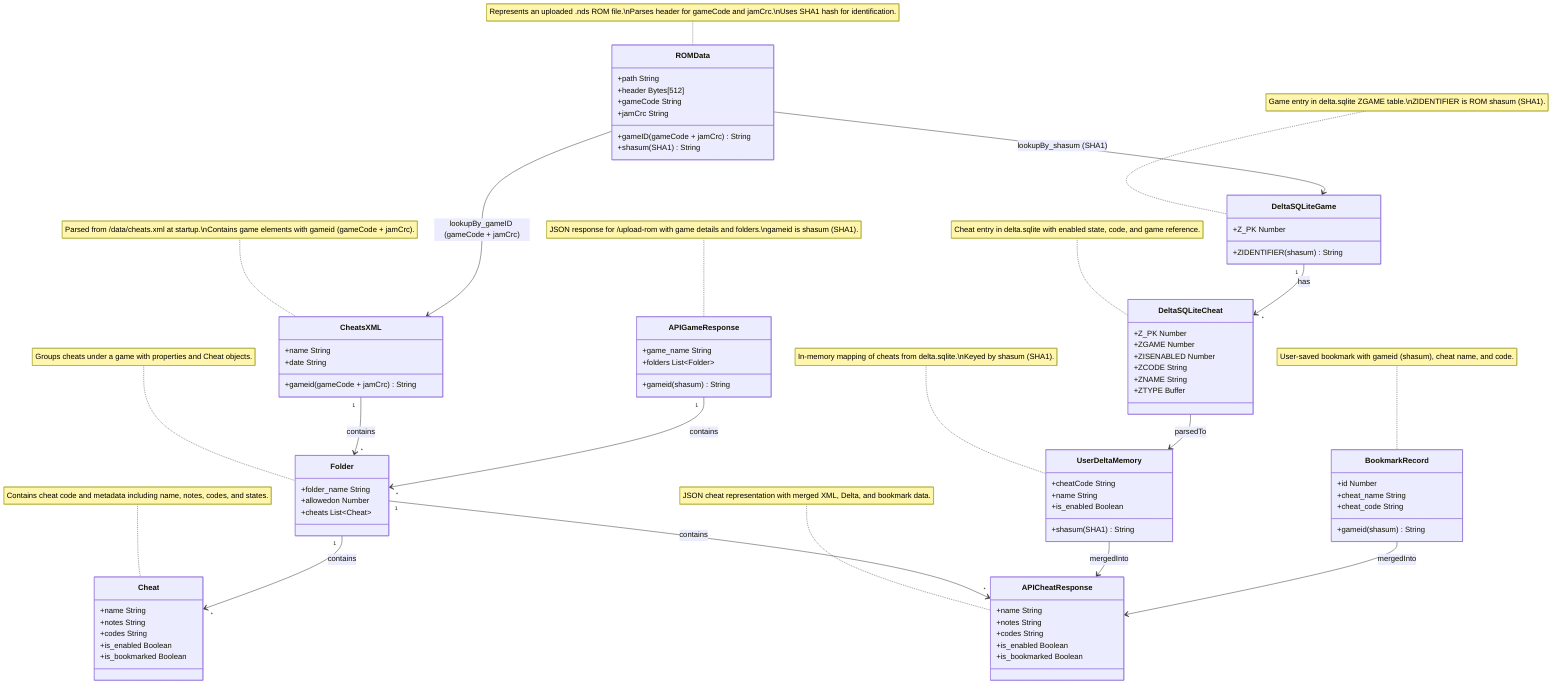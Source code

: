 classDiagram
    class ROMData {
        +path String
        +header Bytes[512]
        +gameCode String
        +jamCrc String
        +gameID (gameCode + jamCrc) String
        +shasum (SHA1) String
    }

    class CheatsXML {
        +name String
        +gameid (gameCode + jamCrc) String
        +date String
    }

    class Folder {
        +folder_name String
        +allowedon Number
        +cheats List~Cheat~
    }

    class Cheat {
        +name String
        +notes String
        +codes String
        +is_enabled Boolean
        +is_bookmarked Boolean
    }

    class DeltaSQLiteGame {
        +Z_PK Number
        +ZIDENTIFIER (shasum) String
    }

    class DeltaSQLiteCheat {
        +Z_PK Number
        +ZGAME Number
        +ZISENABLED Number
        +ZCODE String
        +ZNAME String
        +ZTYPE Buffer
    }

    class BookmarkRecord {
        +id Number
        +gameid (shasum) String
        +cheat_name String
        +cheat_code String
    }

    class UserDeltaMemory {
        +shasum (SHA1) String
        +cheatCode String
        +name String
        +is_enabled Boolean
    }

    class APIGameResponse {
        +gameid (shasum) String
        +game_name String
        +folders List~Folder~
    }

    class APICheatResponse {
        +name String
        +notes String
        +codes String
        +is_enabled Boolean
        +is_bookmarked Boolean
    }

    CheatsXML "1" --> "*" Folder : contains
    Folder "1" --> "*" Cheat : contains
    DeltaSQLiteGame "1" --> "*" DeltaSQLiteCheat : has
    APIGameResponse "1" --> "*" Folder : contains
    Folder "1" --> "*" APICheatResponse : contains
    ROMData --> CheatsXML : lookupBy_gameID (gameCode + jamCrc)
    ROMData --> DeltaSQLiteGame : lookupBy_shasum (SHA1)
    DeltaSQLiteCheat --> UserDeltaMemory : parsedTo
    UserDeltaMemory --> APICheatResponse : mergedInto
    BookmarkRecord --> APICheatResponse : mergedInto

    note for ROMData "Represents an uploaded .nds ROM file.\nParses header for gameCode and jamCrc.\nUses SHA1 hash for identification."
    note for CheatsXML "Parsed from /data/cheats.xml at startup.\nContains game elements with gameid (gameCode + jamCrc)."
    note for Folder "Groups cheats under a game with properties and Cheat objects."
    note for Cheat "Contains cheat code and metadata including name, notes, codes, and states."
    note for DeltaSQLiteGame "Game entry in delta.sqlite ZGAME table.\nZIDENTIFIER is ROM shasum (SHA1)."
    note for DeltaSQLiteCheat "Cheat entry in delta.sqlite with enabled state, code, and game reference."
    note for BookmarkRecord "User-saved bookmark with gameid (shasum), cheat name, and code."
    note for UserDeltaMemory "In-memory mapping of cheats from delta.sqlite.\nKeyed by shasum (SHA1)."
    note for APIGameResponse "JSON response for /upload-rom with game details and folders.\ngameid is shasum (SHA1)."
    note for APICheatResponse "JSON cheat representation with merged XML, Delta, and bookmark data."